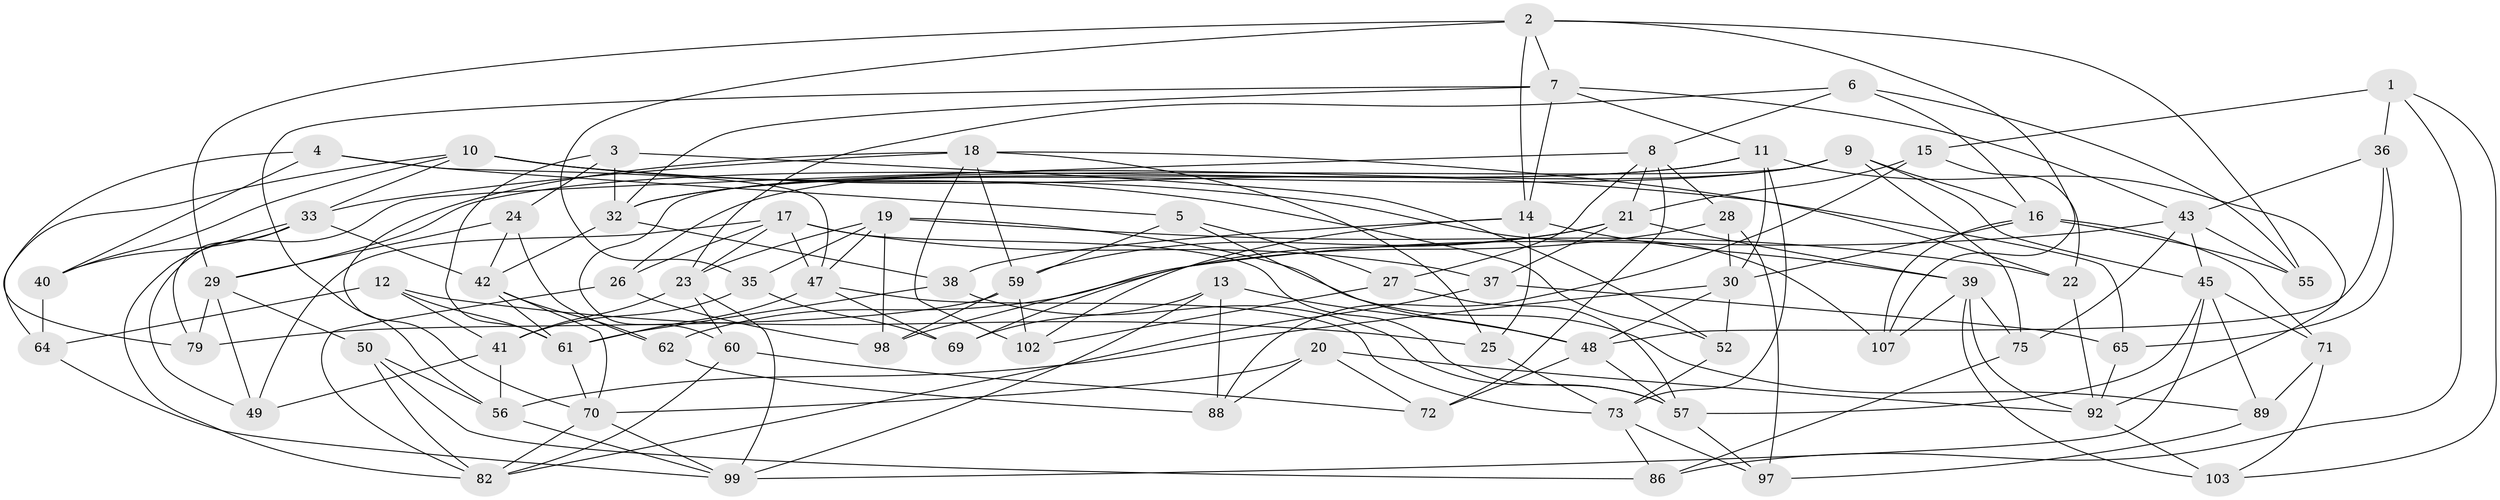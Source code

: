 // Generated by graph-tools (version 1.1) at 2025/24/03/03/25 07:24:30]
// undirected, 74 vertices, 180 edges
graph export_dot {
graph [start="1"]
  node [color=gray90,style=filled];
  1;
  2 [super="+53"];
  3;
  4;
  5;
  6;
  7 [super="+94"];
  8 [super="+66"];
  9 [super="+81"];
  10 [super="+58"];
  11 [super="+63"];
  12;
  13;
  14 [super="+100"];
  15;
  16 [super="+91"];
  17 [super="+80"];
  18 [super="+76"];
  19 [super="+68"];
  20;
  21 [super="+34"];
  22;
  23 [super="+31"];
  24;
  25;
  26;
  27;
  28;
  29 [super="+54"];
  30 [super="+95"];
  32 [super="+74"];
  33 [super="+51"];
  35;
  36;
  37;
  38;
  39 [super="+96"];
  40;
  41 [super="+44"];
  42 [super="+78"];
  43 [super="+87"];
  45 [super="+46"];
  47 [super="+84"];
  48 [super="+77"];
  49;
  50;
  52;
  55;
  56 [super="+90"];
  57 [super="+67"];
  59 [super="+83"];
  60;
  61 [super="+85"];
  62;
  64;
  65;
  69;
  70 [super="+101"];
  71;
  72;
  73 [super="+104"];
  75;
  79;
  82 [super="+93"];
  86;
  88;
  89;
  92 [super="+105"];
  97;
  98;
  99 [super="+106"];
  102;
  103;
  107;
  1 -- 15;
  1 -- 86;
  1 -- 103;
  1 -- 36;
  2 -- 14;
  2 -- 35;
  2 -- 29;
  2 -- 107;
  2 -- 55;
  2 -- 7;
  3 -- 24;
  3 -- 52;
  3 -- 61;
  3 -- 32;
  4 -- 79;
  4 -- 5;
  4 -- 40;
  4 -- 47;
  5 -- 48;
  5 -- 27;
  5 -- 59;
  6 -- 55;
  6 -- 23;
  6 -- 8;
  6 -- 16;
  7 -- 11;
  7 -- 14;
  7 -- 56;
  7 -- 43;
  7 -- 32;
  8 -- 72;
  8 -- 49;
  8 -- 27;
  8 -- 28;
  8 -- 21;
  9 -- 60;
  9 -- 75;
  9 -- 16;
  9 -- 32;
  9 -- 26;
  9 -- 45;
  10 -- 52;
  10 -- 64;
  10 -- 33;
  10 -- 40;
  10 -- 65;
  10 -- 107;
  11 -- 92;
  11 -- 32;
  11 -- 29;
  11 -- 73;
  11 -- 30;
  12 -- 25;
  12 -- 64;
  12 -- 41;
  12 -- 61;
  13 -- 88;
  13 -- 99;
  13 -- 69;
  13 -- 48;
  14 -- 38;
  14 -- 25;
  14 -- 102;
  14 -- 39;
  15 -- 22;
  15 -- 88;
  15 -- 21;
  16 -- 71;
  16 -- 30;
  16 -- 107;
  16 -- 55;
  17 -- 23;
  17 -- 37;
  17 -- 26;
  17 -- 49;
  17 -- 47;
  17 -- 57;
  18 -- 22;
  18 -- 25;
  18 -- 102;
  18 -- 33;
  18 -- 59;
  18 -- 70;
  19 -- 89;
  19 -- 98;
  19 -- 47;
  19 -- 35;
  19 -- 22;
  19 -- 23;
  20 -- 70;
  20 -- 72;
  20 -- 88;
  20 -- 92;
  21 -- 37;
  21 -- 69;
  21 -- 39;
  21 -- 59;
  22 -- 92;
  23 -- 60;
  23 -- 41;
  23 -- 99;
  24 -- 29;
  24 -- 62;
  24 -- 42;
  25 -- 73;
  26 -- 98;
  26 -- 82;
  27 -- 102;
  27 -- 57;
  28 -- 98;
  28 -- 97;
  28 -- 30;
  29 -- 49;
  29 -- 50;
  29 -- 79;
  30 -- 52;
  30 -- 48;
  30 -- 56;
  32 -- 38;
  32 -- 42;
  33 -- 40;
  33 -- 79;
  33 -- 42;
  33 -- 82;
  35 -- 41;
  35 -- 69;
  36 -- 65;
  36 -- 48;
  36 -- 43;
  37 -- 65;
  37 -- 82;
  38 -- 57;
  38 -- 61;
  39 -- 75;
  39 -- 103;
  39 -- 107;
  39 -- 92;
  40 -- 64;
  41 -- 56 [weight=2];
  41 -- 49;
  42 -- 61;
  42 -- 62;
  42 -- 70;
  43 -- 55;
  43 -- 62;
  43 -- 75;
  43 -- 45;
  45 -- 71;
  45 -- 99;
  45 -- 89;
  45 -- 57;
  47 -- 73;
  47 -- 69;
  47 -- 61;
  48 -- 72;
  48 -- 57;
  50 -- 86;
  50 -- 82;
  50 -- 56;
  52 -- 73;
  56 -- 99;
  57 -- 97;
  59 -- 98;
  59 -- 79;
  59 -- 102;
  60 -- 82;
  60 -- 72;
  61 -- 70;
  62 -- 88;
  64 -- 99;
  65 -- 92;
  70 -- 82;
  70 -- 99;
  71 -- 89;
  71 -- 103;
  73 -- 97;
  73 -- 86;
  75 -- 86;
  89 -- 97;
  92 -- 103;
}
